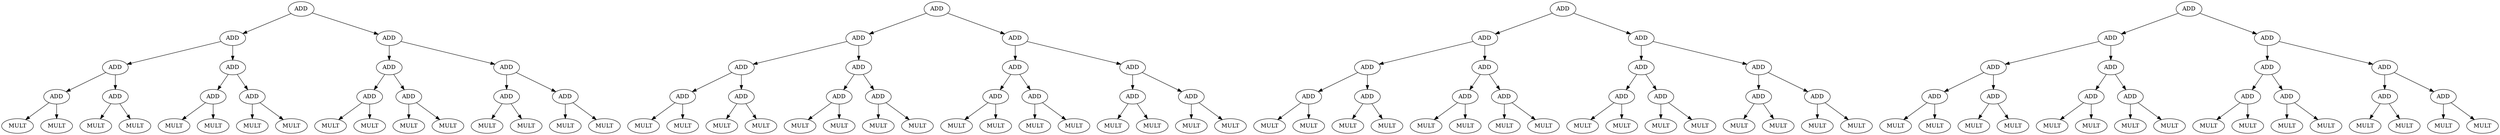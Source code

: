 strict digraph  {
0[label=ADD];
1[label=ADD];
2[label=ADD];
3[label=ADD];
4[label=ADD];
5[label=ADD];
6[label=ADD];
7[label=ADD];
8[label=ADD];
9[label=ADD];
10[label=ADD];
11[label=ADD];
12[label=ADD];
13[label=ADD];
14[label=ADD];
15[label=MULT];
16[label=MULT];
17[label=MULT];
18[label=MULT];
19[label=MULT];
20[label=MULT];
21[label=MULT];
22[label=MULT];
23[label=MULT];
24[label=MULT];
25[label=MULT];
26[label=MULT];
27[label=MULT];
28[label=MULT];
29[label=MULT];
30[label=MULT];
31[label=ADD];
32[label=ADD];
33[label=ADD];
34[label=ADD];
35[label=ADD];
36[label=ADD];
37[label=ADD];
38[label=ADD];
39[label=ADD];
40[label=ADD];
41[label=ADD];
42[label=ADD];
43[label=ADD];
44[label=ADD];
45[label=ADD];
46[label=MULT];
47[label=MULT];
48[label=MULT];
49[label=MULT];
50[label=MULT];
51[label=MULT];
52[label=MULT];
53[label=MULT];
54[label=MULT];
55[label=MULT];
56[label=MULT];
57[label=MULT];
58[label=MULT];
59[label=MULT];
60[label=MULT];
61[label=MULT];
62[label=ADD];
63[label=ADD];
64[label=ADD];
65[label=ADD];
66[label=ADD];
67[label=ADD];
68[label=ADD];
69[label=ADD];
70[label=ADD];
71[label=ADD];
72[label=ADD];
73[label=ADD];
74[label=ADD];
75[label=ADD];
76[label=ADD];
77[label=MULT];
78[label=MULT];
79[label=MULT];
80[label=MULT];
81[label=MULT];
82[label=MULT];
83[label=MULT];
84[label=MULT];
85[label=MULT];
86[label=MULT];
87[label=MULT];
88[label=MULT];
89[label=MULT];
90[label=MULT];
91[label=MULT];
92[label=MULT];
93[label=ADD];
94[label=ADD];
95[label=ADD];
96[label=ADD];
97[label=ADD];
98[label=ADD];
99[label=ADD];
100[label=ADD];
101[label=ADD];
102[label=ADD];
103[label=ADD];
104[label=ADD];
105[label=ADD];
106[label=ADD];
107[label=ADD];
108[label=MULT];
109[label=MULT];
110[label=MULT];
111[label=MULT];
112[label=MULT];
113[label=MULT];
114[label=MULT];
115[label=MULT];
116[label=MULT];
117[label=MULT];
118[label=MULT];
119[label=MULT];
120[label=MULT];
121[label=MULT];
122[label=MULT];
123[label=MULT];
0 -> 1;
0 -> 2;
1 -> 3;
1 -> 4;
2 -> 5;
2 -> 6;
3 -> 7;
3 -> 8;
4 -> 9;
4 -> 10;
5 -> 11;
5 -> 12;
6 -> 13;
6 -> 14;
7 -> 15;
7 -> 16;
8 -> 17;
8 -> 18;
9 -> 19;
9 -> 20;
10 -> 21;
10 -> 22;
11 -> 23;
11 -> 24;
12 -> 25;
12 -> 26;
13 -> 27;
13 -> 28;
14 -> 29;
14 -> 30;
31 -> 32;
31 -> 33;
32 -> 34;
32 -> 35;
33 -> 36;
33 -> 37;
34 -> 38;
34 -> 39;
35 -> 40;
35 -> 41;
36 -> 42;
36 -> 43;
37 -> 44;
37 -> 45;
38 -> 46;
38 -> 47;
39 -> 48;
39 -> 49;
40 -> 50;
40 -> 51;
41 -> 52;
41 -> 53;
42 -> 54;
42 -> 55;
43 -> 56;
43 -> 57;
44 -> 58;
44 -> 59;
45 -> 60;
45 -> 61;
62 -> 63;
62 -> 64;
63 -> 65;
63 -> 66;
64 -> 67;
64 -> 68;
65 -> 69;
65 -> 70;
66 -> 71;
66 -> 72;
67 -> 73;
67 -> 74;
68 -> 75;
68 -> 76;
69 -> 77;
69 -> 78;
70 -> 79;
70 -> 80;
71 -> 81;
71 -> 82;
72 -> 83;
72 -> 84;
73 -> 85;
73 -> 86;
74 -> 87;
74 -> 88;
75 -> 89;
75 -> 90;
76 -> 91;
76 -> 92;
93 -> 94;
93 -> 95;
94 -> 96;
94 -> 97;
95 -> 98;
95 -> 99;
96 -> 100;
96 -> 101;
97 -> 102;
97 -> 103;
98 -> 104;
98 -> 105;
99 -> 106;
99 -> 107;
100 -> 108;
100 -> 109;
101 -> 110;
101 -> 111;
102 -> 112;
102 -> 113;
103 -> 114;
103 -> 115;
104 -> 116;
104 -> 117;
105 -> 118;
105 -> 119;
106 -> 120;
106 -> 121;
107 -> 122;
107 -> 123;
}
